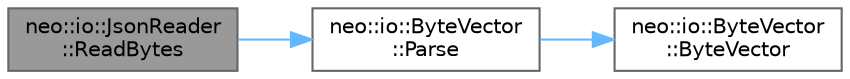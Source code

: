 digraph "neo::io::JsonReader::ReadBytes"
{
 // LATEX_PDF_SIZE
  bgcolor="transparent";
  edge [fontname=Helvetica,fontsize=10,labelfontname=Helvetica,labelfontsize=10];
  node [fontname=Helvetica,fontsize=10,shape=box,height=0.2,width=0.4];
  rankdir="LR";
  Node1 [id="Node000001",label="neo::io::JsonReader\l::ReadBytes",height=0.2,width=0.4,color="gray40", fillcolor="grey60", style="filled", fontcolor="black",tooltip="Reads a byte array from the JSON."];
  Node1 -> Node2 [id="edge1_Node000001_Node000002",color="steelblue1",style="solid",tooltip=" "];
  Node2 [id="Node000002",label="neo::io::ByteVector\l::Parse",height=0.2,width=0.4,color="grey40", fillcolor="white", style="filled",URL="$classneo_1_1io_1_1_byte_vector.html#a242d1da5fa393beea8d3f0a8cd14497b",tooltip="Parses a hexadecimal string into a ByteVector."];
  Node2 -> Node3 [id="edge2_Node000002_Node000003",color="steelblue1",style="solid",tooltip=" "];
  Node3 [id="Node000003",label="neo::io::ByteVector\l::ByteVector",height=0.2,width=0.4,color="grey40", fillcolor="white", style="filled",URL="$classneo_1_1io_1_1_byte_vector.html#a8428939dbf8d0f3bf4047d1e2ee4e7a2",tooltip="Constructs an empty ByteVector."];
}
